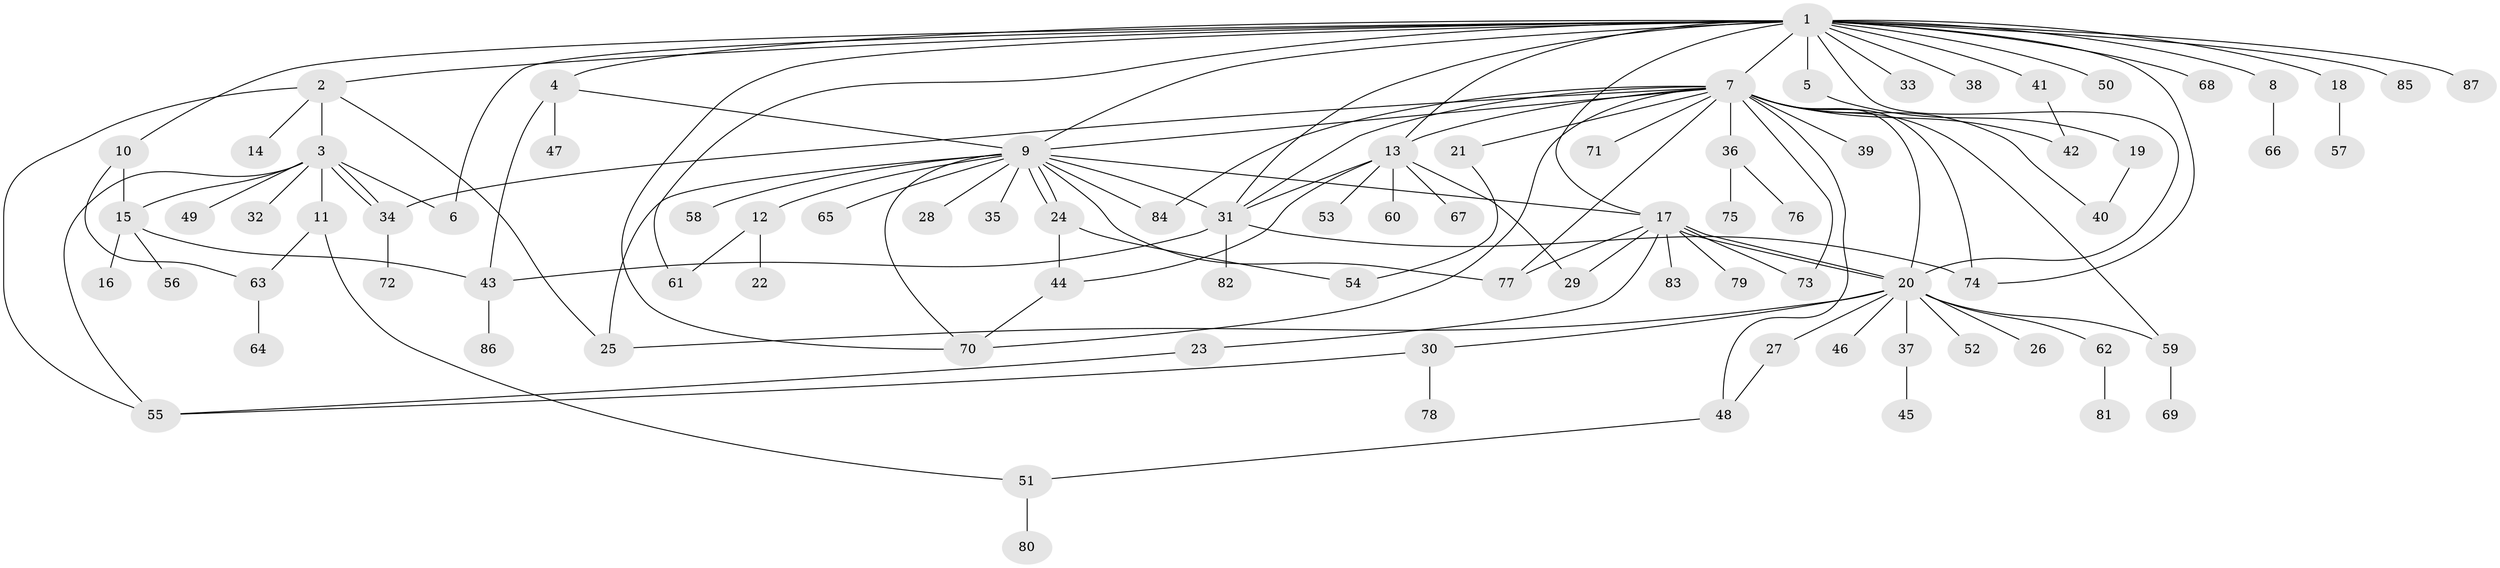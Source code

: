 // coarse degree distribution, {22: 0.015625, 6: 0.046875, 8: 0.03125, 2: 0.25, 18: 0.015625, 15: 0.015625, 3: 0.09375, 7: 0.015625, 1: 0.453125, 4: 0.03125, 12: 0.015625, 5: 0.015625}
// Generated by graph-tools (version 1.1) at 2025/51/02/27/25 19:51:54]
// undirected, 87 vertices, 127 edges
graph export_dot {
graph [start="1"]
  node [color=gray90,style=filled];
  1;
  2;
  3;
  4;
  5;
  6;
  7;
  8;
  9;
  10;
  11;
  12;
  13;
  14;
  15;
  16;
  17;
  18;
  19;
  20;
  21;
  22;
  23;
  24;
  25;
  26;
  27;
  28;
  29;
  30;
  31;
  32;
  33;
  34;
  35;
  36;
  37;
  38;
  39;
  40;
  41;
  42;
  43;
  44;
  45;
  46;
  47;
  48;
  49;
  50;
  51;
  52;
  53;
  54;
  55;
  56;
  57;
  58;
  59;
  60;
  61;
  62;
  63;
  64;
  65;
  66;
  67;
  68;
  69;
  70;
  71;
  72;
  73;
  74;
  75;
  76;
  77;
  78;
  79;
  80;
  81;
  82;
  83;
  84;
  85;
  86;
  87;
  1 -- 2;
  1 -- 4;
  1 -- 5;
  1 -- 6;
  1 -- 7;
  1 -- 8;
  1 -- 9;
  1 -- 10;
  1 -- 13;
  1 -- 17;
  1 -- 18;
  1 -- 20;
  1 -- 31;
  1 -- 33;
  1 -- 38;
  1 -- 41;
  1 -- 50;
  1 -- 61;
  1 -- 68;
  1 -- 70;
  1 -- 74;
  1 -- 85;
  1 -- 87;
  2 -- 3;
  2 -- 14;
  2 -- 25;
  2 -- 55;
  3 -- 6;
  3 -- 11;
  3 -- 15;
  3 -- 32;
  3 -- 34;
  3 -- 34;
  3 -- 49;
  3 -- 55;
  4 -- 9;
  4 -- 43;
  4 -- 47;
  5 -- 19;
  7 -- 9;
  7 -- 13;
  7 -- 20;
  7 -- 21;
  7 -- 31;
  7 -- 34;
  7 -- 36;
  7 -- 39;
  7 -- 40;
  7 -- 42;
  7 -- 48;
  7 -- 59;
  7 -- 70;
  7 -- 71;
  7 -- 73;
  7 -- 74;
  7 -- 77;
  7 -- 84;
  8 -- 66;
  9 -- 12;
  9 -- 17;
  9 -- 24;
  9 -- 24;
  9 -- 25;
  9 -- 28;
  9 -- 31;
  9 -- 35;
  9 -- 58;
  9 -- 65;
  9 -- 70;
  9 -- 77;
  9 -- 84;
  10 -- 15;
  10 -- 63;
  11 -- 51;
  11 -- 63;
  12 -- 22;
  12 -- 61;
  13 -- 29;
  13 -- 31;
  13 -- 44;
  13 -- 53;
  13 -- 60;
  13 -- 67;
  15 -- 16;
  15 -- 43;
  15 -- 56;
  17 -- 20;
  17 -- 20;
  17 -- 23;
  17 -- 29;
  17 -- 73;
  17 -- 77;
  17 -- 79;
  17 -- 83;
  18 -- 57;
  19 -- 40;
  20 -- 25;
  20 -- 26;
  20 -- 27;
  20 -- 30;
  20 -- 37;
  20 -- 46;
  20 -- 52;
  20 -- 59;
  20 -- 62;
  21 -- 54;
  23 -- 55;
  24 -- 44;
  24 -- 54;
  27 -- 48;
  30 -- 55;
  30 -- 78;
  31 -- 43;
  31 -- 74;
  31 -- 82;
  34 -- 72;
  36 -- 75;
  36 -- 76;
  37 -- 45;
  41 -- 42;
  43 -- 86;
  44 -- 70;
  48 -- 51;
  51 -- 80;
  59 -- 69;
  62 -- 81;
  63 -- 64;
}
